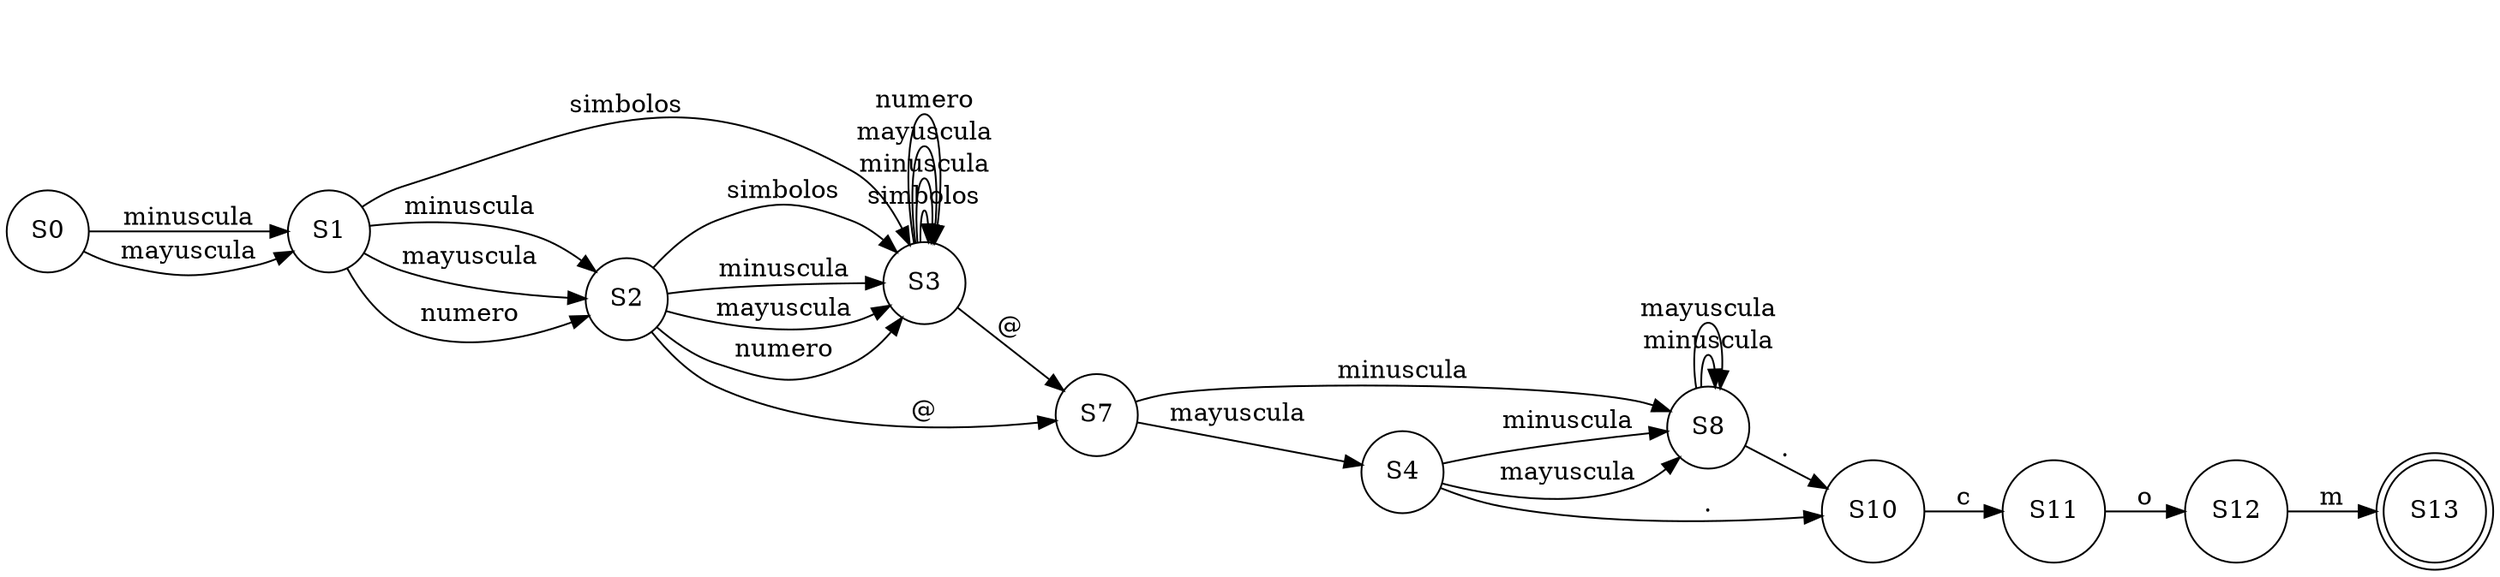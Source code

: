 digraph G{
rankdir=LR
node[shape=circle]
concentrate=true
nodoS0[label="S0"];

nodoS1[label="S1"];

nodoS0->nodoS1[label="minuscula"];

nodoS1[label="S1"];

nodoS0->nodoS1[label="mayuscula"];

nodoS1[label="S1"];

nodoS3[label="S3"];

nodoS1->nodoS3[label="simbolos"];

nodoS2[label="S2"];

nodoS1->nodoS2[label="minuscula"];

nodoS2[label="S2"];

nodoS1->nodoS2[label="mayuscula"];

nodoS2[label="S2"];

nodoS1->nodoS2[label="numero"];

nodoS3[label="S3"];

nodoS3[label="S3"];

nodoS3->nodoS3[label="simbolos"];

nodoS3[label="S3"];

nodoS3->nodoS3[label="minuscula"];

nodoS3[label="S3"];

nodoS3->nodoS3[label="mayuscula"];

nodoS3[label="S3"];

nodoS3->nodoS3[label="numero"];

nodoS7[label="S7"];

nodoS3->nodoS7[label="@"];

nodoS2[label="S2"];

nodoS3[label="S3"];

nodoS2->nodoS3[label="simbolos"];

nodoS3[label="S3"];

nodoS2->nodoS3[label="minuscula"];

nodoS3[label="S3"];

nodoS2->nodoS3[label="mayuscula"];

nodoS3[label="S3"];

nodoS2->nodoS3[label="numero"];

nodoS7[label="S7"];

nodoS2->nodoS7[label="@"];

nodoS7[label="S7"];

nodoS8[label="S8"];

nodoS7->nodoS8[label="minuscula"];

nodoS4[label="S4"];

nodoS7->nodoS4[label="mayuscula"];

nodoS8[label="S8"];

nodoS8[label="S8"];

nodoS8->nodoS8[label="minuscula"];

nodoS8[label="S8"];

nodoS8->nodoS8[label="mayuscula"];

nodoS10[label="S10"];

nodoS8->nodoS10[label="."];

nodoS4[label="S4"];

nodoS8[label="S8"];

nodoS4->nodoS8[label="minuscula"];

nodoS8[label="S8"];

nodoS4->nodoS8[label="mayuscula"];

nodoS10[label="S10"];

nodoS4->nodoS10[label="."];

nodoS10[label="S10"];

nodoS11[label="S11"];

nodoS10->nodoS11[label="c"];

nodoS11[label="S11"];

nodoS12[label="S12"];

nodoS11->nodoS12[label="o"];

nodoS12[label="S12"];

nodoS13[label="S13"];

nodoS12->nodoS13[label="m"];

nodoS13[label="S13"][shape=doublecircle];

}
